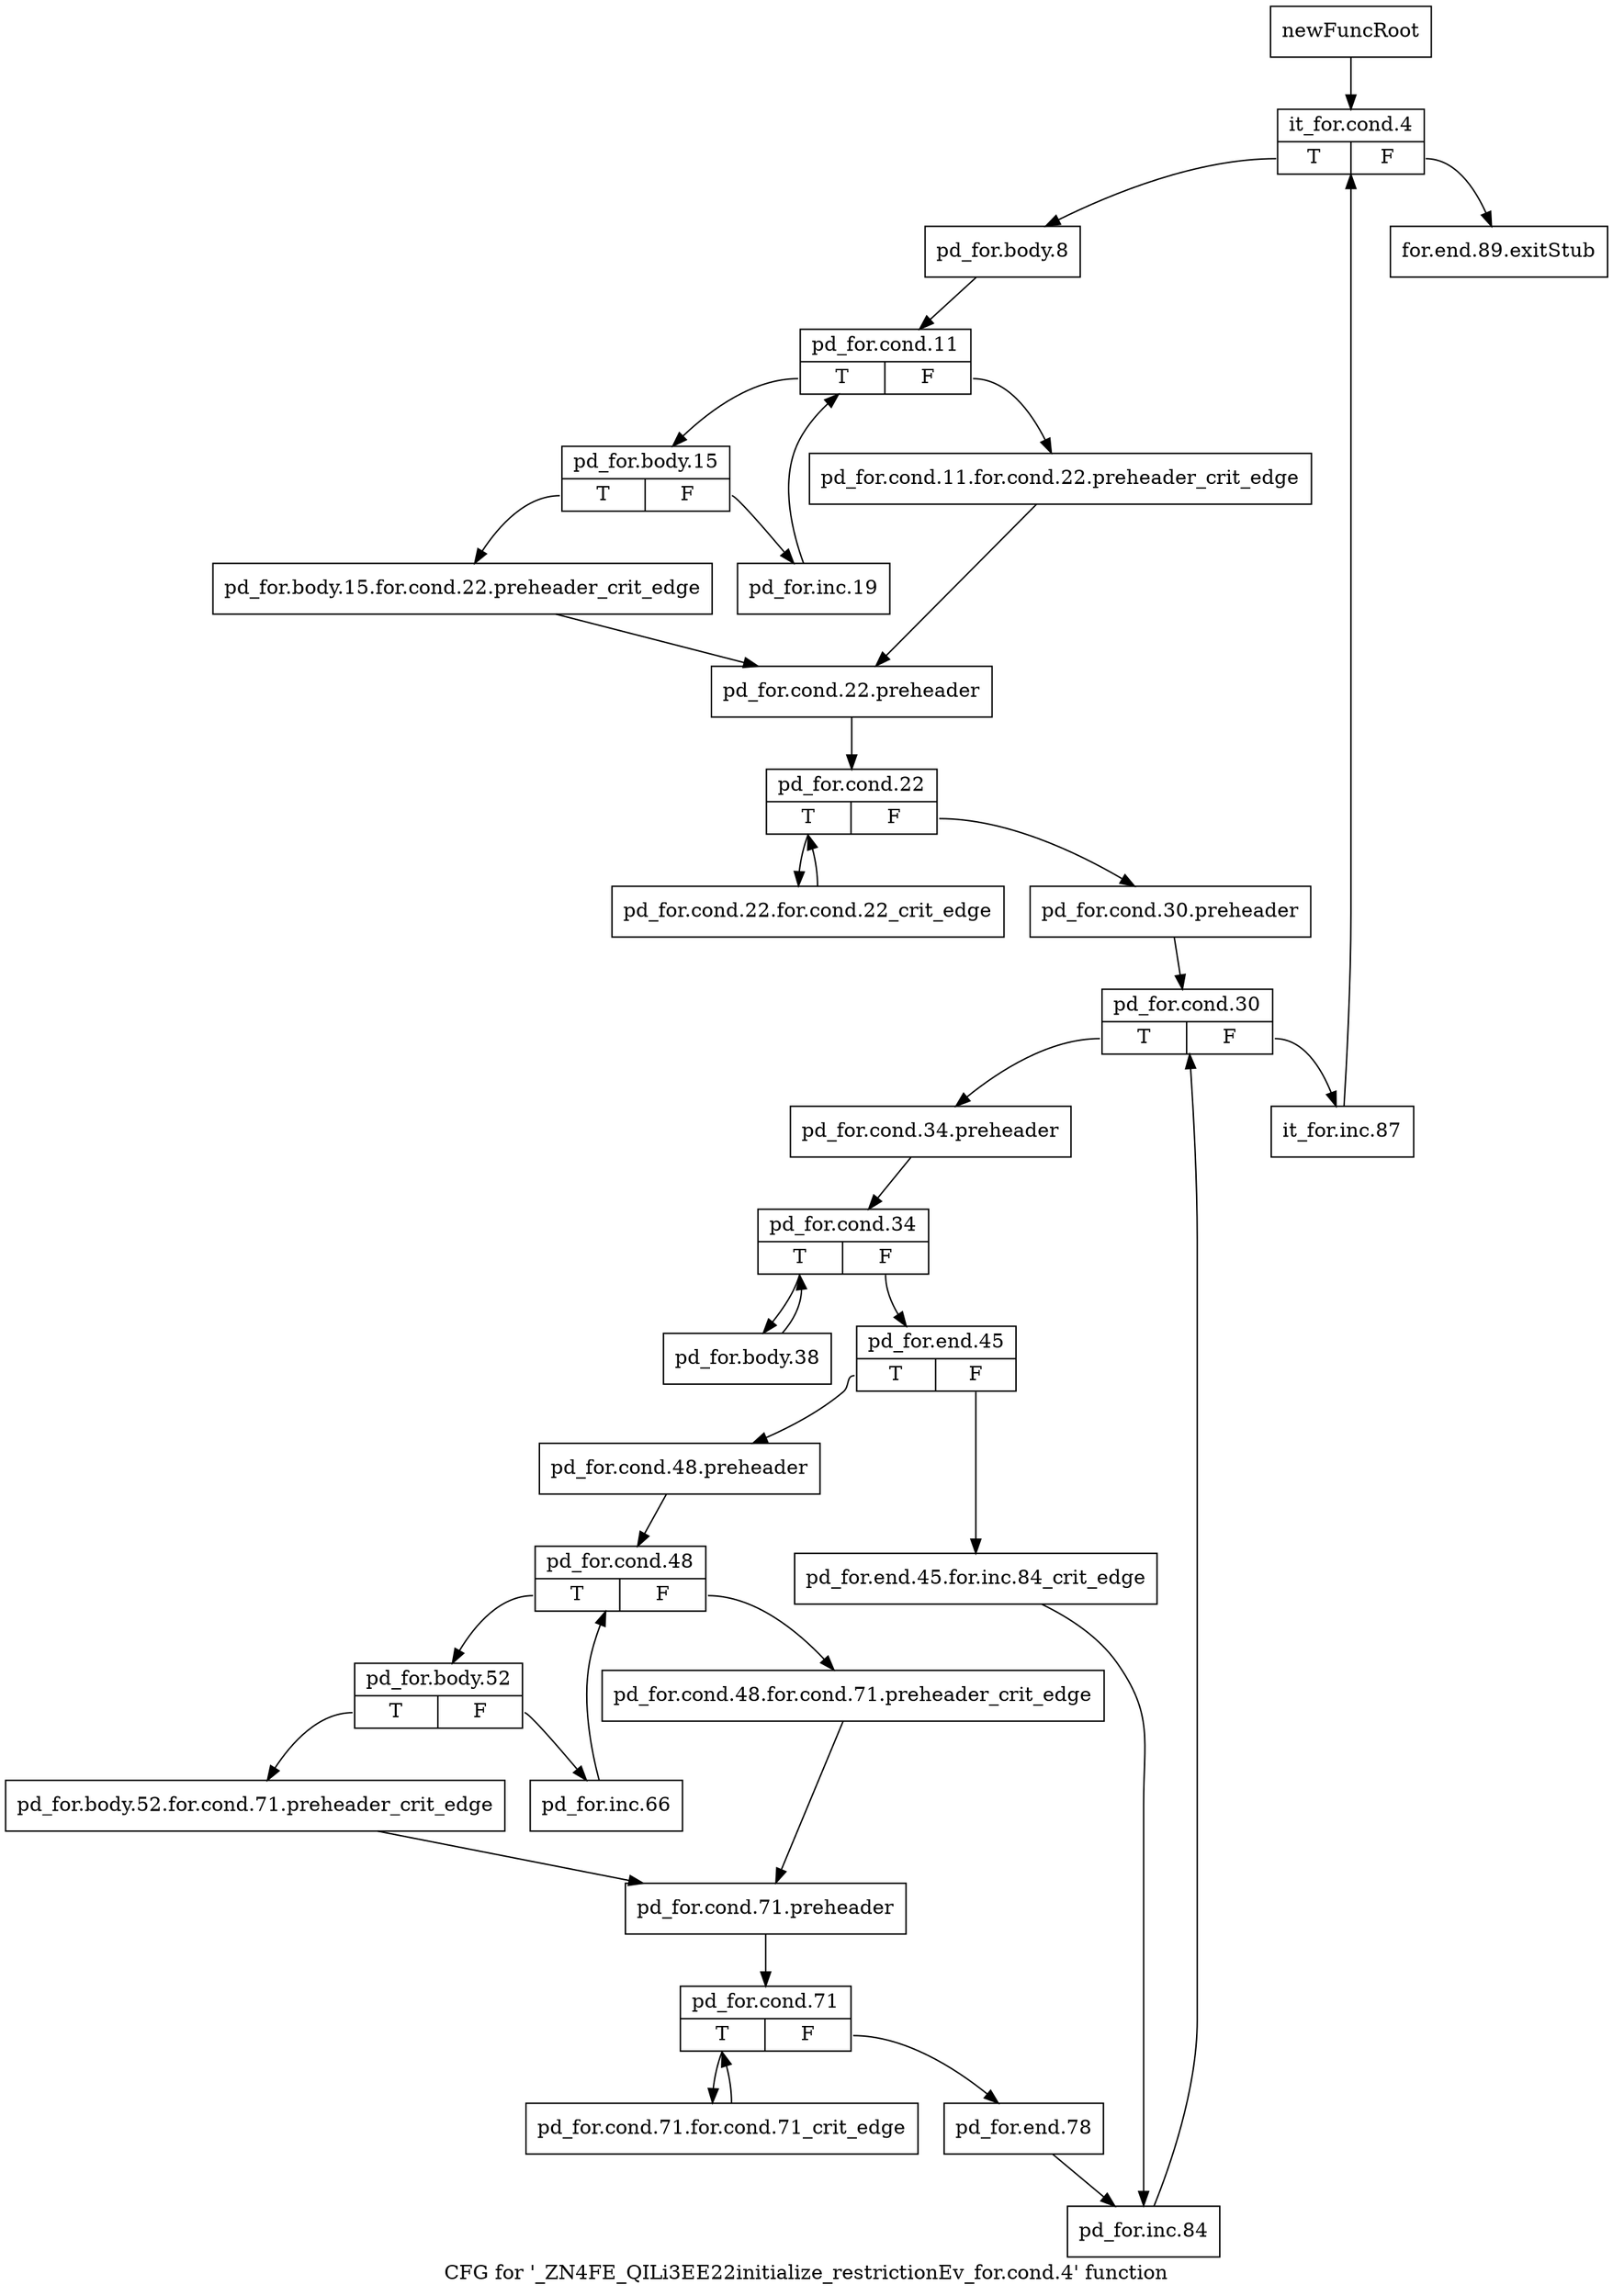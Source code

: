 digraph "CFG for '_ZN4FE_QILi3EE22initialize_restrictionEv_for.cond.4' function" {
	label="CFG for '_ZN4FE_QILi3EE22initialize_restrictionEv_for.cond.4' function";

	Node0x90e25b0 [shape=record,label="{newFuncRoot}"];
	Node0x90e25b0 -> Node0x90e2650;
	Node0x90e2600 [shape=record,label="{for.end.89.exitStub}"];
	Node0x90e2650 [shape=record,label="{it_for.cond.4|{<s0>T|<s1>F}}"];
	Node0x90e2650:s0 -> Node0x90e26a0;
	Node0x90e2650:s1 -> Node0x90e2600;
	Node0x90e26a0 [shape=record,label="{pd_for.body.8}"];
	Node0x90e26a0 -> Node0x90e26f0;
	Node0x90e26f0 [shape=record,label="{pd_for.cond.11|{<s0>T|<s1>F}}"];
	Node0x90e26f0:s0 -> Node0x90e2790;
	Node0x90e26f0:s1 -> Node0x90e2740;
	Node0x90e2740 [shape=record,label="{pd_for.cond.11.for.cond.22.preheader_crit_edge}"];
	Node0x90e2740 -> Node0x90e2880;
	Node0x90e2790 [shape=record,label="{pd_for.body.15|{<s0>T|<s1>F}}"];
	Node0x90e2790:s0 -> Node0x90e2830;
	Node0x90e2790:s1 -> Node0x90e27e0;
	Node0x90e27e0 [shape=record,label="{pd_for.inc.19}"];
	Node0x90e27e0 -> Node0x90e26f0;
	Node0x90e2830 [shape=record,label="{pd_for.body.15.for.cond.22.preheader_crit_edge}"];
	Node0x90e2830 -> Node0x90e2880;
	Node0x90e2880 [shape=record,label="{pd_for.cond.22.preheader}"];
	Node0x90e2880 -> Node0x90e28d0;
	Node0x90e28d0 [shape=record,label="{pd_for.cond.22|{<s0>T|<s1>F}}"];
	Node0x90e28d0:s0 -> Node0x90e2f10;
	Node0x90e28d0:s1 -> Node0x90e2920;
	Node0x90e2920 [shape=record,label="{pd_for.cond.30.preheader}"];
	Node0x90e2920 -> Node0x90e2970;
	Node0x90e2970 [shape=record,label="{pd_for.cond.30|{<s0>T|<s1>F}}"];
	Node0x90e2970:s0 -> Node0x90e2a10;
	Node0x90e2970:s1 -> Node0x90e29c0;
	Node0x90e29c0 [shape=record,label="{it_for.inc.87}"];
	Node0x90e29c0 -> Node0x90e2650;
	Node0x90e2a10 [shape=record,label="{pd_for.cond.34.preheader}"];
	Node0x90e2a10 -> Node0x90e2a60;
	Node0x90e2a60 [shape=record,label="{pd_for.cond.34|{<s0>T|<s1>F}}"];
	Node0x90e2a60:s0 -> Node0x90e2ec0;
	Node0x90e2a60:s1 -> Node0x90e2ab0;
	Node0x90e2ab0 [shape=record,label="{pd_for.end.45|{<s0>T|<s1>F}}"];
	Node0x90e2ab0:s0 -> Node0x90e2b50;
	Node0x90e2ab0:s1 -> Node0x90e2b00;
	Node0x90e2b00 [shape=record,label="{pd_for.end.45.for.inc.84_crit_edge}"];
	Node0x90e2b00 -> Node0x90e2e20;
	Node0x90e2b50 [shape=record,label="{pd_for.cond.48.preheader}"];
	Node0x90e2b50 -> Node0x90e2ba0;
	Node0x90e2ba0 [shape=record,label="{pd_for.cond.48|{<s0>T|<s1>F}}"];
	Node0x90e2ba0:s0 -> Node0x90e2c40;
	Node0x90e2ba0:s1 -> Node0x90e2bf0;
	Node0x90e2bf0 [shape=record,label="{pd_for.cond.48.for.cond.71.preheader_crit_edge}"];
	Node0x90e2bf0 -> Node0x90e2d30;
	Node0x90e2c40 [shape=record,label="{pd_for.body.52|{<s0>T|<s1>F}}"];
	Node0x90e2c40:s0 -> Node0x90e2ce0;
	Node0x90e2c40:s1 -> Node0x90e2c90;
	Node0x90e2c90 [shape=record,label="{pd_for.inc.66}"];
	Node0x90e2c90 -> Node0x90e2ba0;
	Node0x90e2ce0 [shape=record,label="{pd_for.body.52.for.cond.71.preheader_crit_edge}"];
	Node0x90e2ce0 -> Node0x90e2d30;
	Node0x90e2d30 [shape=record,label="{pd_for.cond.71.preheader}"];
	Node0x90e2d30 -> Node0x90e2d80;
	Node0x90e2d80 [shape=record,label="{pd_for.cond.71|{<s0>T|<s1>F}}"];
	Node0x90e2d80:s0 -> Node0x90e2e70;
	Node0x90e2d80:s1 -> Node0x90e2dd0;
	Node0x90e2dd0 [shape=record,label="{pd_for.end.78}"];
	Node0x90e2dd0 -> Node0x90e2e20;
	Node0x90e2e20 [shape=record,label="{pd_for.inc.84}"];
	Node0x90e2e20 -> Node0x90e2970;
	Node0x90e2e70 [shape=record,label="{pd_for.cond.71.for.cond.71_crit_edge}"];
	Node0x90e2e70 -> Node0x90e2d80;
	Node0x90e2ec0 [shape=record,label="{pd_for.body.38}"];
	Node0x90e2ec0 -> Node0x90e2a60;
	Node0x90e2f10 [shape=record,label="{pd_for.cond.22.for.cond.22_crit_edge}"];
	Node0x90e2f10 -> Node0x90e28d0;
}

